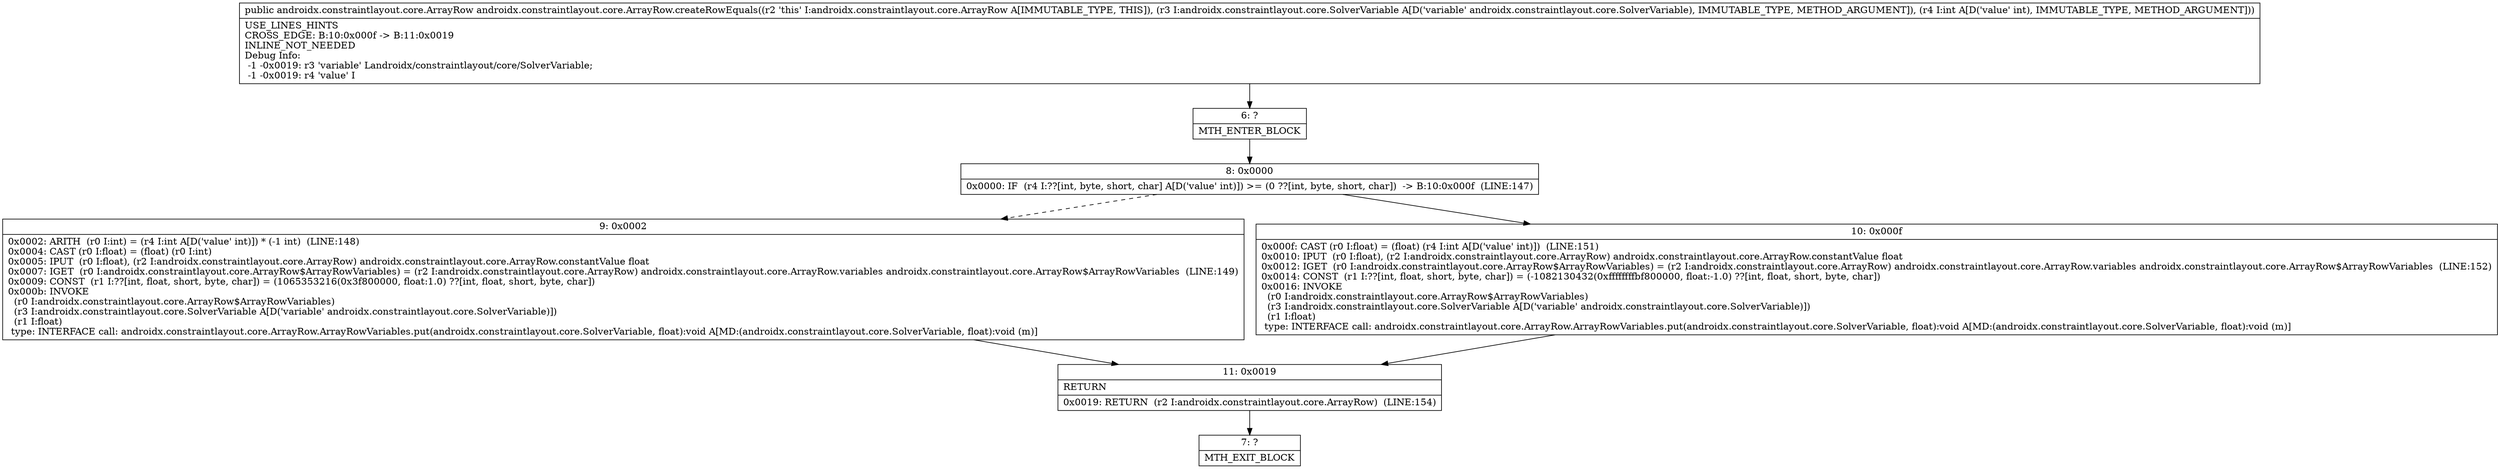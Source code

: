 digraph "CFG forandroidx.constraintlayout.core.ArrayRow.createRowEquals(Landroidx\/constraintlayout\/core\/SolverVariable;I)Landroidx\/constraintlayout\/core\/ArrayRow;" {
Node_6 [shape=record,label="{6\:\ ?|MTH_ENTER_BLOCK\l}"];
Node_8 [shape=record,label="{8\:\ 0x0000|0x0000: IF  (r4 I:??[int, byte, short, char] A[D('value' int)]) \>= (0 ??[int, byte, short, char])  \-\> B:10:0x000f  (LINE:147)\l}"];
Node_9 [shape=record,label="{9\:\ 0x0002|0x0002: ARITH  (r0 I:int) = (r4 I:int A[D('value' int)]) * (\-1 int)  (LINE:148)\l0x0004: CAST (r0 I:float) = (float) (r0 I:int) \l0x0005: IPUT  (r0 I:float), (r2 I:androidx.constraintlayout.core.ArrayRow) androidx.constraintlayout.core.ArrayRow.constantValue float \l0x0007: IGET  (r0 I:androidx.constraintlayout.core.ArrayRow$ArrayRowVariables) = (r2 I:androidx.constraintlayout.core.ArrayRow) androidx.constraintlayout.core.ArrayRow.variables androidx.constraintlayout.core.ArrayRow$ArrayRowVariables  (LINE:149)\l0x0009: CONST  (r1 I:??[int, float, short, byte, char]) = (1065353216(0x3f800000, float:1.0) ??[int, float, short, byte, char]) \l0x000b: INVOKE  \l  (r0 I:androidx.constraintlayout.core.ArrayRow$ArrayRowVariables)\l  (r3 I:androidx.constraintlayout.core.SolverVariable A[D('variable' androidx.constraintlayout.core.SolverVariable)])\l  (r1 I:float)\l type: INTERFACE call: androidx.constraintlayout.core.ArrayRow.ArrayRowVariables.put(androidx.constraintlayout.core.SolverVariable, float):void A[MD:(androidx.constraintlayout.core.SolverVariable, float):void (m)]\l}"];
Node_11 [shape=record,label="{11\:\ 0x0019|RETURN\l|0x0019: RETURN  (r2 I:androidx.constraintlayout.core.ArrayRow)  (LINE:154)\l}"];
Node_7 [shape=record,label="{7\:\ ?|MTH_EXIT_BLOCK\l}"];
Node_10 [shape=record,label="{10\:\ 0x000f|0x000f: CAST (r0 I:float) = (float) (r4 I:int A[D('value' int)])  (LINE:151)\l0x0010: IPUT  (r0 I:float), (r2 I:androidx.constraintlayout.core.ArrayRow) androidx.constraintlayout.core.ArrayRow.constantValue float \l0x0012: IGET  (r0 I:androidx.constraintlayout.core.ArrayRow$ArrayRowVariables) = (r2 I:androidx.constraintlayout.core.ArrayRow) androidx.constraintlayout.core.ArrayRow.variables androidx.constraintlayout.core.ArrayRow$ArrayRowVariables  (LINE:152)\l0x0014: CONST  (r1 I:??[int, float, short, byte, char]) = (\-1082130432(0xffffffffbf800000, float:\-1.0) ??[int, float, short, byte, char]) \l0x0016: INVOKE  \l  (r0 I:androidx.constraintlayout.core.ArrayRow$ArrayRowVariables)\l  (r3 I:androidx.constraintlayout.core.SolverVariable A[D('variable' androidx.constraintlayout.core.SolverVariable)])\l  (r1 I:float)\l type: INTERFACE call: androidx.constraintlayout.core.ArrayRow.ArrayRowVariables.put(androidx.constraintlayout.core.SolverVariable, float):void A[MD:(androidx.constraintlayout.core.SolverVariable, float):void (m)]\l}"];
MethodNode[shape=record,label="{public androidx.constraintlayout.core.ArrayRow androidx.constraintlayout.core.ArrayRow.createRowEquals((r2 'this' I:androidx.constraintlayout.core.ArrayRow A[IMMUTABLE_TYPE, THIS]), (r3 I:androidx.constraintlayout.core.SolverVariable A[D('variable' androidx.constraintlayout.core.SolverVariable), IMMUTABLE_TYPE, METHOD_ARGUMENT]), (r4 I:int A[D('value' int), IMMUTABLE_TYPE, METHOD_ARGUMENT]))  | USE_LINES_HINTS\lCROSS_EDGE: B:10:0x000f \-\> B:11:0x0019\lINLINE_NOT_NEEDED\lDebug Info:\l  \-1 \-0x0019: r3 'variable' Landroidx\/constraintlayout\/core\/SolverVariable;\l  \-1 \-0x0019: r4 'value' I\l}"];
MethodNode -> Node_6;Node_6 -> Node_8;
Node_8 -> Node_9[style=dashed];
Node_8 -> Node_10;
Node_9 -> Node_11;
Node_11 -> Node_7;
Node_10 -> Node_11;
}

